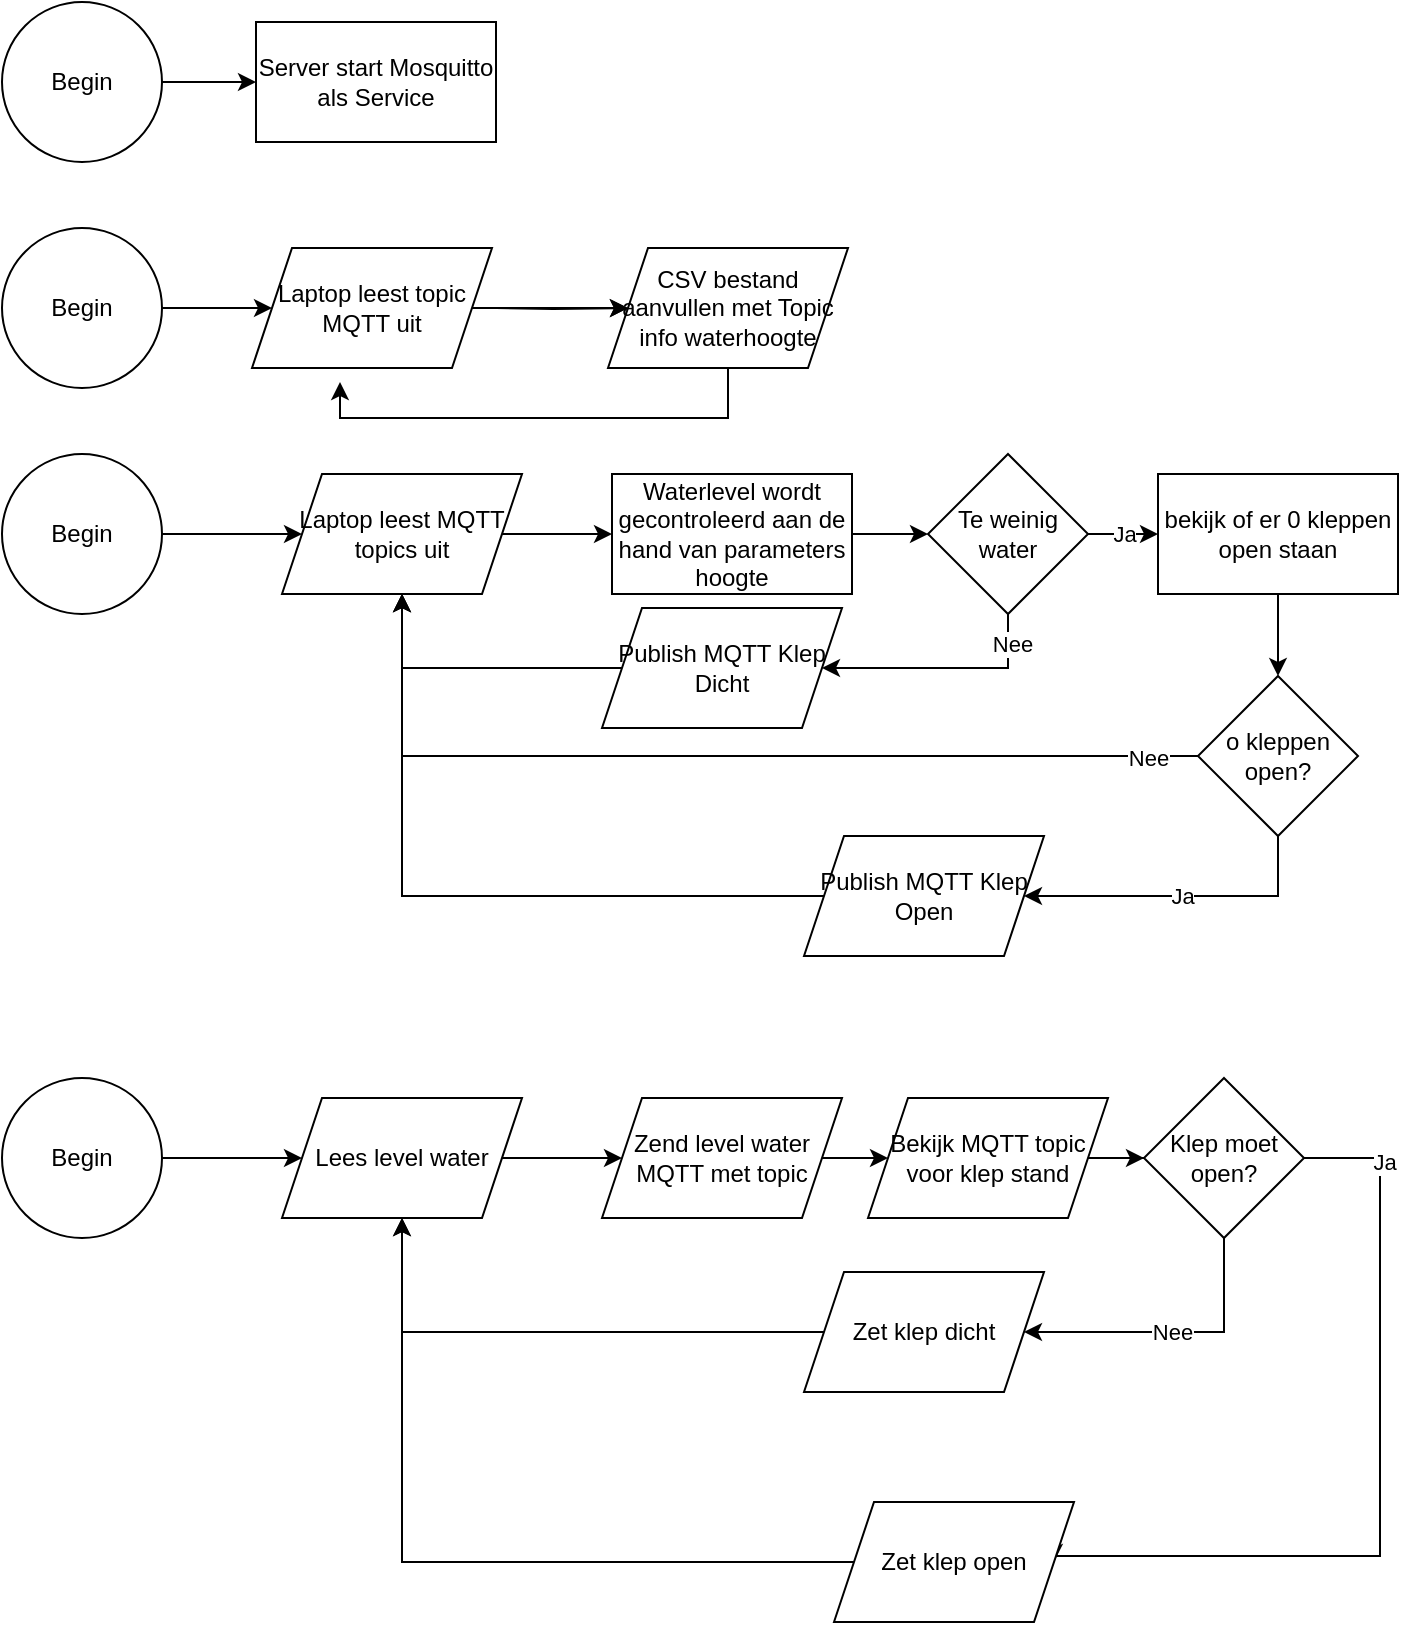 <mxfile version="18.0.1" type="device"><diagram id="iXLotJiNEIOCOc9d_Mcu" name="Page-1"><mxGraphModel dx="1278" dy="649" grid="0" gridSize="10" guides="1" tooltips="1" connect="1" arrows="1" fold="1" page="1" pageScale="1" pageWidth="827" pageHeight="1169" math="0" shadow="0"><root><mxCell id="0"/><mxCell id="1" parent="0"/><mxCell id="x0kG4vj6k_EqEXPCm1j--4" value="" style="edgeStyle=orthogonalEdgeStyle;rounded=0;orthogonalLoop=1;jettySize=auto;html=1;" parent="1" source="x0kG4vj6k_EqEXPCm1j--1" target="x0kG4vj6k_EqEXPCm1j--2" edge="1"><mxGeometry relative="1" as="geometry"/></mxCell><mxCell id="x0kG4vj6k_EqEXPCm1j--1" value="Begin" style="ellipse;whiteSpace=wrap;html=1;aspect=fixed;" parent="1" vertex="1"><mxGeometry x="23" y="29" width="80" height="80" as="geometry"/></mxCell><mxCell id="x0kG4vj6k_EqEXPCm1j--2" value="Server start Mosquitto als Service" style="rounded=0;whiteSpace=wrap;html=1;" parent="1" vertex="1"><mxGeometry x="150" y="39" width="120" height="60" as="geometry"/></mxCell><mxCell id="x0kG4vj6k_EqEXPCm1j--10" value="" style="edgeStyle=orthogonalEdgeStyle;rounded=0;orthogonalLoop=1;jettySize=auto;html=1;entryX=0;entryY=0.5;entryDx=0;entryDy=0;" parent="1" source="x0kG4vj6k_EqEXPCm1j--6" target="x0kG4vj6k_EqEXPCm1j--15" edge="1"><mxGeometry relative="1" as="geometry"><mxPoint x="150" y="182" as="targetPoint"/></mxGeometry></mxCell><mxCell id="x0kG4vj6k_EqEXPCm1j--6" value="Begin" style="ellipse;whiteSpace=wrap;html=1;aspect=fixed;" parent="1" vertex="1"><mxGeometry x="23" y="142" width="80" height="80" as="geometry"/></mxCell><mxCell id="x0kG4vj6k_EqEXPCm1j--11" value="" style="edgeStyle=orthogonalEdgeStyle;rounded=0;orthogonalLoop=1;jettySize=auto;html=1;" parent="1" target="x0kG4vj6k_EqEXPCm1j--8" edge="1"><mxGeometry relative="1" as="geometry"><mxPoint x="270" y="182" as="sourcePoint"/></mxGeometry></mxCell><mxCell id="x0kG4vj6k_EqEXPCm1j--12" value="" style="edgeStyle=orthogonalEdgeStyle;rounded=0;orthogonalLoop=1;jettySize=auto;html=1;" parent="1" source="x0kG4vj6k_EqEXPCm1j--8" edge="1"><mxGeometry relative="1" as="geometry"><mxPoint x="192" y="219" as="targetPoint"/><Array as="points"><mxPoint x="386" y="237"/><mxPoint x="192" y="237"/></Array></mxGeometry></mxCell><mxCell id="x0kG4vj6k_EqEXPCm1j--8" value="CSV bestand&lt;br&gt;aanvullen met Topic info waterhoogte" style="shape=parallelogram;perimeter=parallelogramPerimeter;whiteSpace=wrap;html=1;fixedSize=1;" parent="1" vertex="1"><mxGeometry x="326" y="152" width="120" height="60" as="geometry"/></mxCell><mxCell id="x0kG4vj6k_EqEXPCm1j--18" value="" style="edgeStyle=orthogonalEdgeStyle;rounded=0;orthogonalLoop=1;jettySize=auto;html=1;" parent="1" source="x0kG4vj6k_EqEXPCm1j--13" target="x0kG4vj6k_EqEXPCm1j--17" edge="1"><mxGeometry relative="1" as="geometry"/></mxCell><mxCell id="x0kG4vj6k_EqEXPCm1j--13" value="Begin" style="ellipse;whiteSpace=wrap;html=1;aspect=fixed;" parent="1" vertex="1"><mxGeometry x="23" y="255" width="80" height="80" as="geometry"/></mxCell><mxCell id="x0kG4vj6k_EqEXPCm1j--16" value="" style="edgeStyle=orthogonalEdgeStyle;rounded=0;orthogonalLoop=1;jettySize=auto;html=1;" parent="1" source="x0kG4vj6k_EqEXPCm1j--15" target="x0kG4vj6k_EqEXPCm1j--8" edge="1"><mxGeometry relative="1" as="geometry"/></mxCell><mxCell id="x0kG4vj6k_EqEXPCm1j--15" value="&lt;span&gt;Laptop leest topic MQTT uit&lt;/span&gt;" style="shape=parallelogram;perimeter=parallelogramPerimeter;whiteSpace=wrap;html=1;fixedSize=1;" parent="1" vertex="1"><mxGeometry x="148" y="152" width="120" height="60" as="geometry"/></mxCell><mxCell id="x0kG4vj6k_EqEXPCm1j--20" value="" style="edgeStyle=orthogonalEdgeStyle;rounded=0;orthogonalLoop=1;jettySize=auto;html=1;" parent="1" source="x0kG4vj6k_EqEXPCm1j--17" target="x0kG4vj6k_EqEXPCm1j--19" edge="1"><mxGeometry relative="1" as="geometry"/></mxCell><mxCell id="x0kG4vj6k_EqEXPCm1j--17" value="Laptop leest MQTT topics uit" style="shape=parallelogram;perimeter=parallelogramPerimeter;whiteSpace=wrap;html=1;fixedSize=1;" parent="1" vertex="1"><mxGeometry x="163" y="265" width="120" height="60" as="geometry"/></mxCell><mxCell id="x0kG4vj6k_EqEXPCm1j--22" value="" style="edgeStyle=orthogonalEdgeStyle;rounded=0;orthogonalLoop=1;jettySize=auto;html=1;" parent="1" source="x0kG4vj6k_EqEXPCm1j--19" target="x0kG4vj6k_EqEXPCm1j--21" edge="1"><mxGeometry relative="1" as="geometry"/></mxCell><mxCell id="x0kG4vj6k_EqEXPCm1j--19" value="Waterlevel wordt gecontroleerd aan de hand van parameters hoogte" style="whiteSpace=wrap;html=1;" parent="1" vertex="1"><mxGeometry x="328" y="265" width="120" height="60" as="geometry"/></mxCell><mxCell id="x0kG4vj6k_EqEXPCm1j--27" value="Ja" style="edgeStyle=orthogonalEdgeStyle;rounded=0;orthogonalLoop=1;jettySize=auto;html=1;" parent="1" source="x0kG4vj6k_EqEXPCm1j--21" target="x0kG4vj6k_EqEXPCm1j--26" edge="1"><mxGeometry relative="1" as="geometry"/></mxCell><mxCell id="x0kG4vj6k_EqEXPCm1j--38" style="edgeStyle=orthogonalEdgeStyle;rounded=0;orthogonalLoop=1;jettySize=auto;html=1;" parent="1" source="x0kG4vj6k_EqEXPCm1j--21" target="x0kG4vj6k_EqEXPCm1j--37" edge="1"><mxGeometry relative="1" as="geometry"><Array as="points"><mxPoint x="526" y="362"/></Array></mxGeometry></mxCell><mxCell id="x0kG4vj6k_EqEXPCm1j--40" value="Nee" style="edgeLabel;html=1;align=center;verticalAlign=middle;resizable=0;points=[];" parent="x0kG4vj6k_EqEXPCm1j--38" vertex="1" connectable="0"><mxGeometry x="-0.75" y="2" relative="1" as="geometry"><mxPoint as="offset"/></mxGeometry></mxCell><mxCell id="x0kG4vj6k_EqEXPCm1j--21" value="Te weinig water" style="rhombus;whiteSpace=wrap;html=1;" parent="1" vertex="1"><mxGeometry x="486" y="255" width="80" height="80" as="geometry"/></mxCell><mxCell id="x0kG4vj6k_EqEXPCm1j--29" value="" style="edgeStyle=orthogonalEdgeStyle;rounded=0;orthogonalLoop=1;jettySize=auto;html=1;" parent="1" source="x0kG4vj6k_EqEXPCm1j--26" target="x0kG4vj6k_EqEXPCm1j--28" edge="1"><mxGeometry relative="1" as="geometry"/></mxCell><mxCell id="x0kG4vj6k_EqEXPCm1j--26" value="bekijk of er 0 kleppen open staan" style="whiteSpace=wrap;html=1;" parent="1" vertex="1"><mxGeometry x="601" y="265" width="120" height="60" as="geometry"/></mxCell><mxCell id="x0kG4vj6k_EqEXPCm1j--30" style="edgeStyle=orthogonalEdgeStyle;rounded=0;orthogonalLoop=1;jettySize=auto;html=1;entryX=0.5;entryY=1;entryDx=0;entryDy=0;" parent="1" source="x0kG4vj6k_EqEXPCm1j--28" target="x0kG4vj6k_EqEXPCm1j--17" edge="1"><mxGeometry relative="1" as="geometry"/></mxCell><mxCell id="x0kG4vj6k_EqEXPCm1j--33" value="Nee" style="edgeLabel;html=1;align=center;verticalAlign=middle;resizable=0;points=[];" parent="x0kG4vj6k_EqEXPCm1j--30" vertex="1" connectable="0"><mxGeometry x="-0.896" y="1" relative="1" as="geometry"><mxPoint as="offset"/></mxGeometry></mxCell><mxCell id="x0kG4vj6k_EqEXPCm1j--35" value="Ja" style="edgeStyle=orthogonalEdgeStyle;rounded=0;orthogonalLoop=1;jettySize=auto;html=1;" parent="1" source="x0kG4vj6k_EqEXPCm1j--28" target="x0kG4vj6k_EqEXPCm1j--34" edge="1"><mxGeometry relative="1" as="geometry"><Array as="points"><mxPoint x="661" y="476"/></Array></mxGeometry></mxCell><mxCell id="x0kG4vj6k_EqEXPCm1j--28" value="o kleppen open?" style="rhombus;whiteSpace=wrap;html=1;" parent="1" vertex="1"><mxGeometry x="621" y="366" width="80" height="80" as="geometry"/></mxCell><mxCell id="x0kG4vj6k_EqEXPCm1j--36" style="edgeStyle=orthogonalEdgeStyle;rounded=0;orthogonalLoop=1;jettySize=auto;html=1;entryX=0.5;entryY=1;entryDx=0;entryDy=0;" parent="1" source="x0kG4vj6k_EqEXPCm1j--34" target="x0kG4vj6k_EqEXPCm1j--17" edge="1"><mxGeometry relative="1" as="geometry"/></mxCell><mxCell id="x0kG4vj6k_EqEXPCm1j--34" value="Publish MQTT Klep Open" style="shape=parallelogram;perimeter=parallelogramPerimeter;whiteSpace=wrap;html=1;fixedSize=1;" parent="1" vertex="1"><mxGeometry x="424" y="446" width="120" height="60" as="geometry"/></mxCell><mxCell id="x0kG4vj6k_EqEXPCm1j--39" style="edgeStyle=orthogonalEdgeStyle;rounded=0;orthogonalLoop=1;jettySize=auto;html=1;entryX=0.5;entryY=1;entryDx=0;entryDy=0;" parent="1" source="x0kG4vj6k_EqEXPCm1j--37" target="x0kG4vj6k_EqEXPCm1j--17" edge="1"><mxGeometry relative="1" as="geometry"/></mxCell><mxCell id="x0kG4vj6k_EqEXPCm1j--37" value="Publish MQTT Klep Dicht" style="shape=parallelogram;perimeter=parallelogramPerimeter;whiteSpace=wrap;html=1;fixedSize=1;" parent="1" vertex="1"><mxGeometry x="323" y="332" width="120" height="60" as="geometry"/></mxCell><mxCell id="x0kG4vj6k_EqEXPCm1j--43" value="" style="edgeStyle=orthogonalEdgeStyle;rounded=0;orthogonalLoop=1;jettySize=auto;html=1;" parent="1" source="x0kG4vj6k_EqEXPCm1j--41" target="x0kG4vj6k_EqEXPCm1j--42" edge="1"><mxGeometry relative="1" as="geometry"/></mxCell><mxCell id="x0kG4vj6k_EqEXPCm1j--41" value="Begin" style="ellipse;whiteSpace=wrap;html=1;aspect=fixed;" parent="1" vertex="1"><mxGeometry x="23" y="567" width="80" height="80" as="geometry"/></mxCell><mxCell id="x0kG4vj6k_EqEXPCm1j--45" value="" style="edgeStyle=orthogonalEdgeStyle;rounded=0;orthogonalLoop=1;jettySize=auto;html=1;" parent="1" source="x0kG4vj6k_EqEXPCm1j--42" target="x0kG4vj6k_EqEXPCm1j--44" edge="1"><mxGeometry relative="1" as="geometry"/></mxCell><mxCell id="x0kG4vj6k_EqEXPCm1j--42" value="Lees level water" style="shape=parallelogram;perimeter=parallelogramPerimeter;whiteSpace=wrap;html=1;fixedSize=1;" parent="1" vertex="1"><mxGeometry x="163" y="577" width="120" height="60" as="geometry"/></mxCell><mxCell id="x0kG4vj6k_EqEXPCm1j--47" value="" style="edgeStyle=orthogonalEdgeStyle;rounded=0;orthogonalLoop=1;jettySize=auto;html=1;" parent="1" source="x0kG4vj6k_EqEXPCm1j--44" target="x0kG4vj6k_EqEXPCm1j--46" edge="1"><mxGeometry relative="1" as="geometry"/></mxCell><mxCell id="x0kG4vj6k_EqEXPCm1j--44" value="Zend level water MQTT met topic" style="shape=parallelogram;perimeter=parallelogramPerimeter;whiteSpace=wrap;html=1;fixedSize=1;" parent="1" vertex="1"><mxGeometry x="323" y="577" width="120" height="60" as="geometry"/></mxCell><mxCell id="x0kG4vj6k_EqEXPCm1j--49" value="" style="edgeStyle=orthogonalEdgeStyle;rounded=0;orthogonalLoop=1;jettySize=auto;html=1;" parent="1" source="x0kG4vj6k_EqEXPCm1j--46" target="x0kG4vj6k_EqEXPCm1j--48" edge="1"><mxGeometry relative="1" as="geometry"/></mxCell><mxCell id="x0kG4vj6k_EqEXPCm1j--46" value="Bekijk MQTT topic voor klep stand" style="shape=parallelogram;perimeter=parallelogramPerimeter;whiteSpace=wrap;html=1;fixedSize=1;" parent="1" vertex="1"><mxGeometry x="456" y="577" width="120" height="60" as="geometry"/></mxCell><mxCell id="x0kG4vj6k_EqEXPCm1j--54" style="edgeStyle=orthogonalEdgeStyle;rounded=0;orthogonalLoop=1;jettySize=auto;html=1;entryX=1;entryY=0.5;entryDx=0;entryDy=0;" parent="1" source="x0kG4vj6k_EqEXPCm1j--48" target="x0kG4vj6k_EqEXPCm1j--53" edge="1"><mxGeometry relative="1" as="geometry"><Array as="points"><mxPoint x="712" y="607"/><mxPoint x="712" y="806"/><mxPoint x="549" y="806"/></Array></mxGeometry></mxCell><mxCell id="x0kG4vj6k_EqEXPCm1j--55" value="Ja" style="edgeLabel;html=1;align=center;verticalAlign=middle;resizable=0;points=[];" parent="x0kG4vj6k_EqEXPCm1j--54" vertex="1" connectable="0"><mxGeometry x="-0.803" y="2" relative="1" as="geometry"><mxPoint as="offset"/></mxGeometry></mxCell><mxCell id="2xrLYjgC-BFHSQS4vsHP-2" value="Nee" style="edgeStyle=orthogonalEdgeStyle;rounded=0;orthogonalLoop=1;jettySize=auto;html=1;entryX=1;entryY=0.5;entryDx=0;entryDy=0;" edge="1" parent="1" source="x0kG4vj6k_EqEXPCm1j--48" target="2xrLYjgC-BFHSQS4vsHP-1"><mxGeometry relative="1" as="geometry"><Array as="points"><mxPoint x="634" y="694"/></Array></mxGeometry></mxCell><mxCell id="x0kG4vj6k_EqEXPCm1j--48" value="Klep moet open?" style="rhombus;whiteSpace=wrap;html=1;" parent="1" vertex="1"><mxGeometry x="594" y="567" width="80" height="80" as="geometry"/></mxCell><mxCell id="x0kG4vj6k_EqEXPCm1j--56" style="edgeStyle=orthogonalEdgeStyle;rounded=0;orthogonalLoop=1;jettySize=auto;html=1;" parent="1" source="x0kG4vj6k_EqEXPCm1j--53" target="x0kG4vj6k_EqEXPCm1j--42" edge="1"><mxGeometry relative="1" as="geometry"/></mxCell><mxCell id="x0kG4vj6k_EqEXPCm1j--53" value="Zet klep open" style="shape=parallelogram;perimeter=parallelogramPerimeter;whiteSpace=wrap;html=1;fixedSize=1;" parent="1" vertex="1"><mxGeometry x="439" y="779" width="120" height="60" as="geometry"/></mxCell><mxCell id="2xrLYjgC-BFHSQS4vsHP-3" style="edgeStyle=orthogonalEdgeStyle;rounded=0;orthogonalLoop=1;jettySize=auto;html=1;entryX=0.5;entryY=1;entryDx=0;entryDy=0;" edge="1" parent="1" source="2xrLYjgC-BFHSQS4vsHP-1" target="x0kG4vj6k_EqEXPCm1j--42"><mxGeometry relative="1" as="geometry"/></mxCell><mxCell id="2xrLYjgC-BFHSQS4vsHP-1" value="Zet klep dicht" style="shape=parallelogram;perimeter=parallelogramPerimeter;whiteSpace=wrap;html=1;fixedSize=1;" vertex="1" parent="1"><mxGeometry x="424" y="664" width="120" height="60" as="geometry"/></mxCell></root></mxGraphModel></diagram></mxfile>
